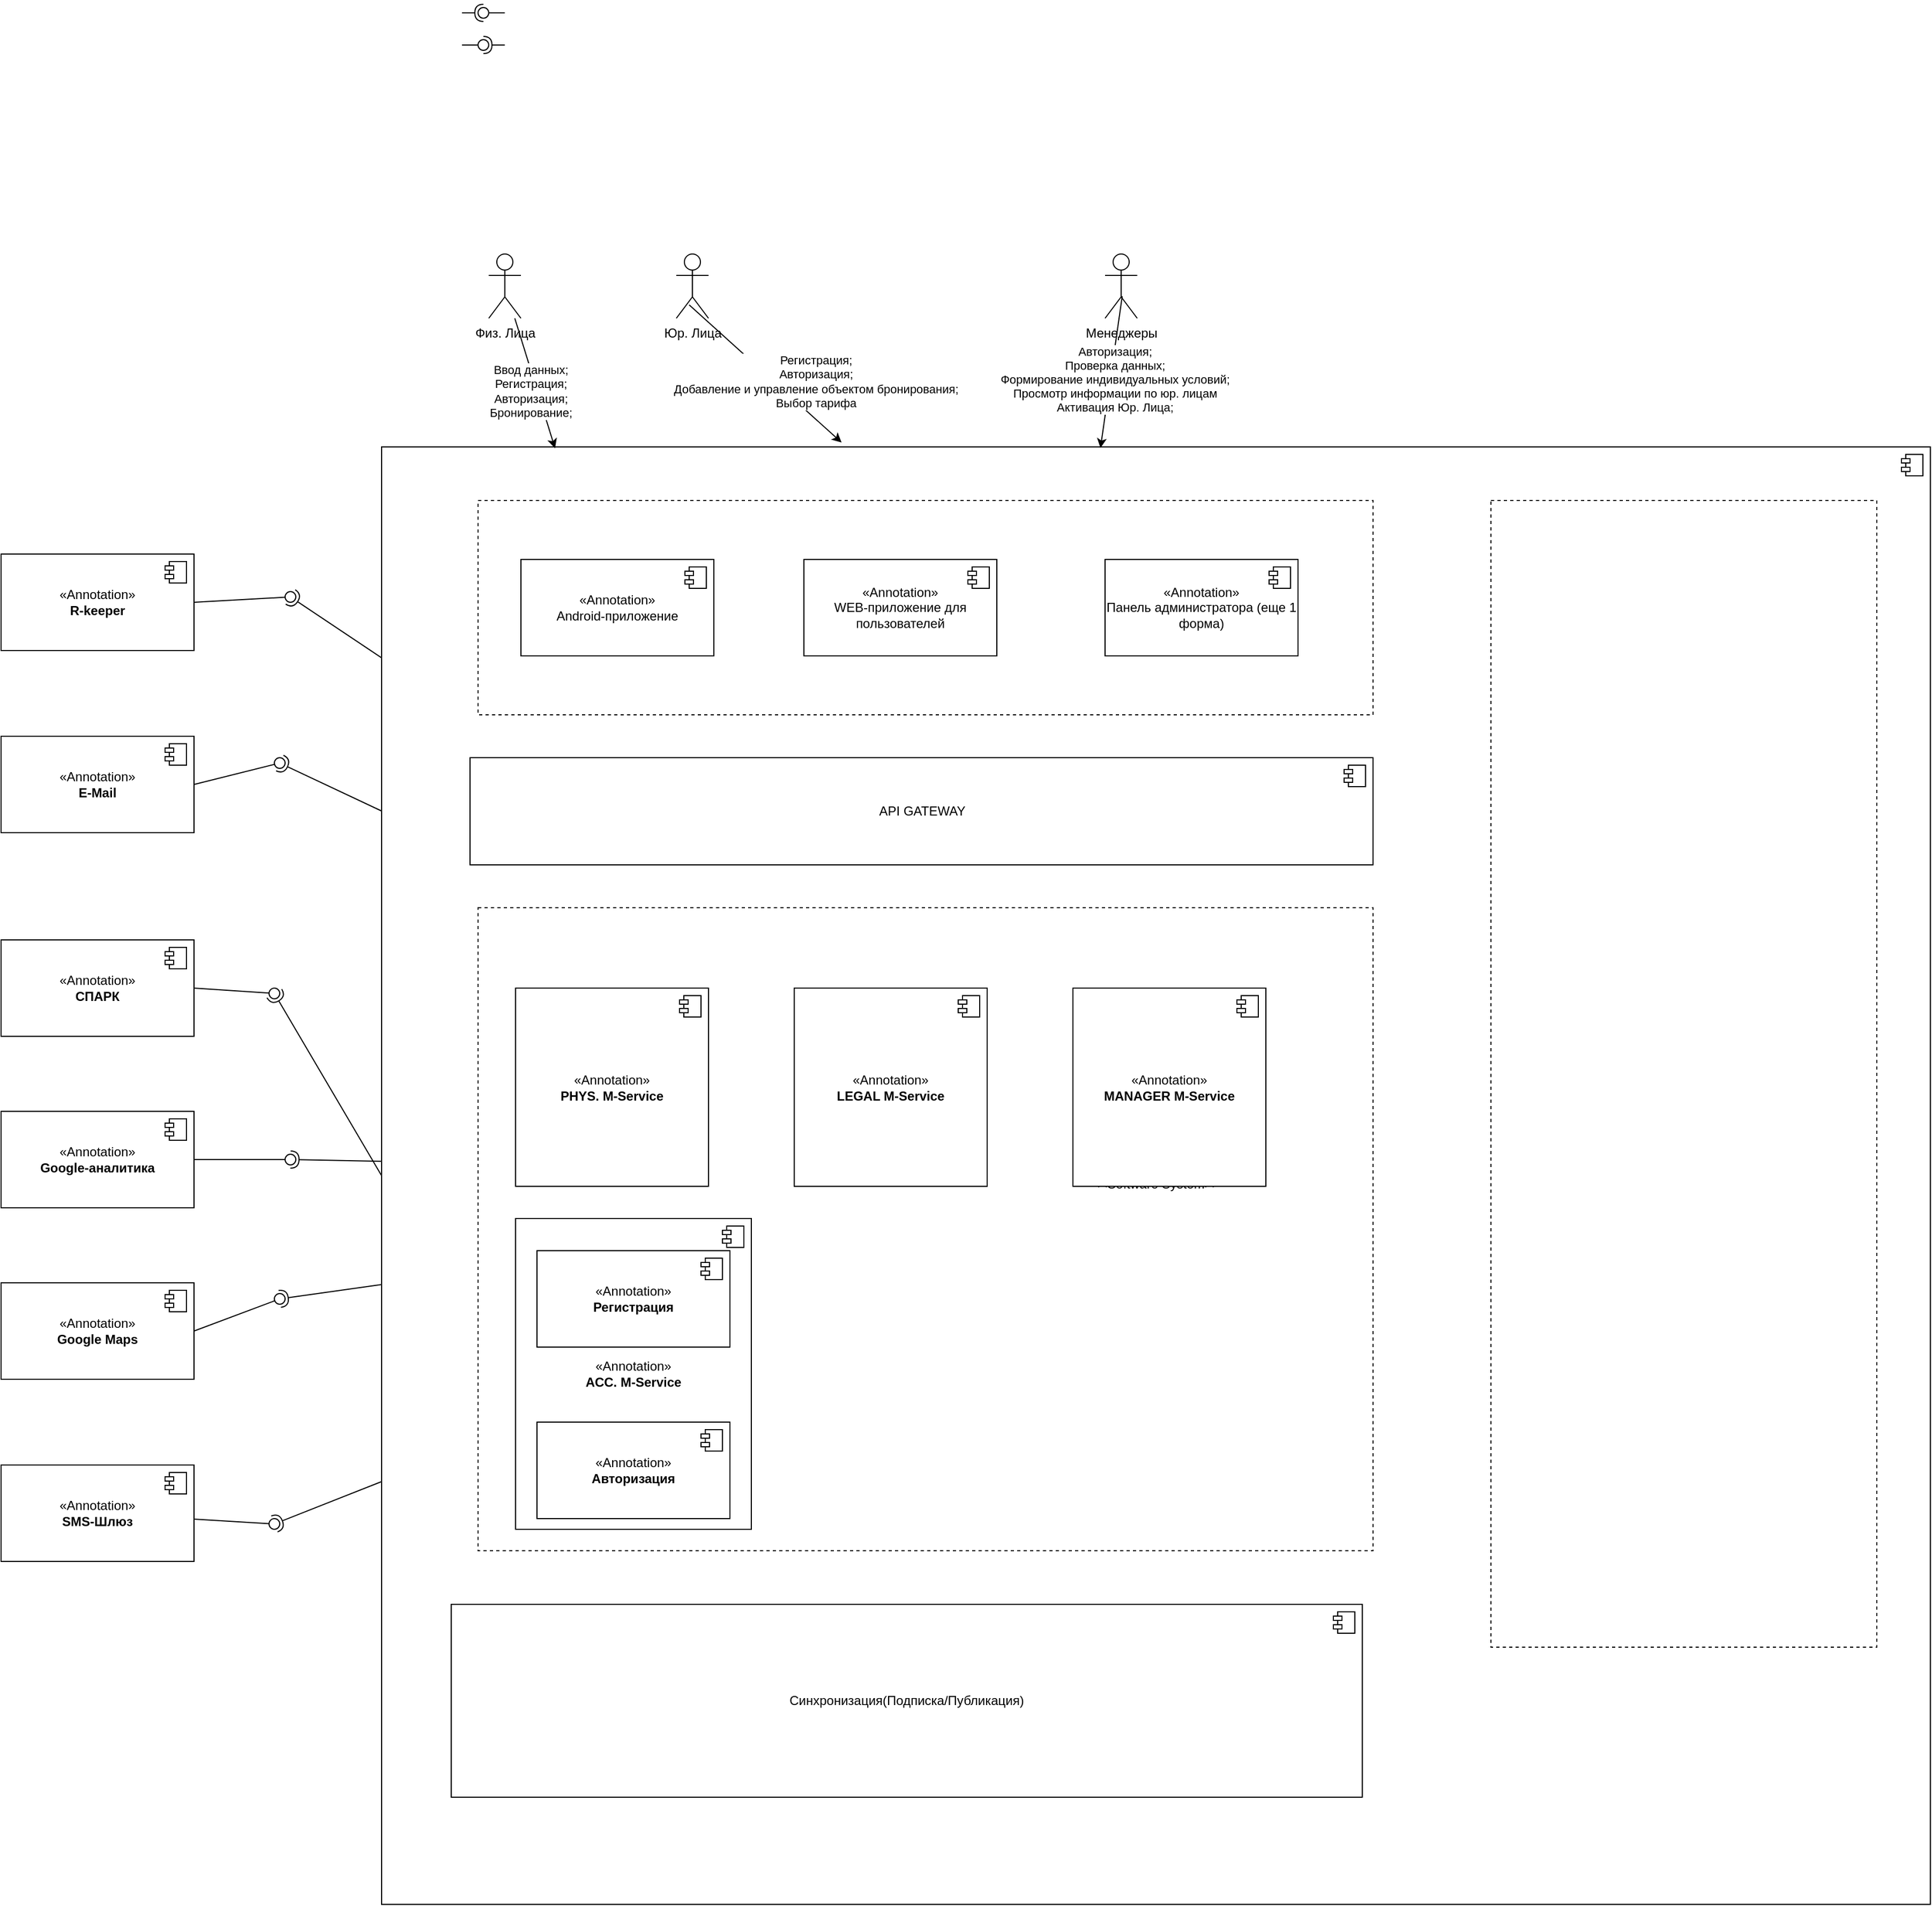 <mxfile version="21.5.0" type="github">
  <diagram name="Страница 1" id="5cNO_NTfu3qe6_JG89C4">
    <mxGraphModel dx="3448" dy="1970" grid="1" gridSize="10" guides="1" tooltips="1" connect="1" arrows="1" fold="1" page="1" pageScale="1" pageWidth="1169" pageHeight="1169" math="0" shadow="0">
      <root>
        <mxCell id="0" />
        <mxCell id="1" parent="0" />
        <mxCell id="hKPIoeB9Mch7_CS2dxwU-1" value="Система бронирования&lt;br&gt;&amp;lt;&amp;lt;Software System&amp;gt;&amp;gt;" style="html=1;dropTarget=0;whiteSpace=wrap;" vertex="1" parent="1">
          <mxGeometry x="585" y="470" width="1445" height="1360" as="geometry" />
        </mxCell>
        <mxCell id="hKPIoeB9Mch7_CS2dxwU-2" value="" style="shape=module;jettyWidth=8;jettyHeight=4;" vertex="1" parent="hKPIoeB9Mch7_CS2dxwU-1">
          <mxGeometry x="1" width="20" height="20" relative="1" as="geometry">
            <mxPoint x="-27" y="7" as="offset" />
          </mxGeometry>
        </mxCell>
        <mxCell id="hKPIoeB9Mch7_CS2dxwU-3" value="«Annotation»&lt;br&gt;&lt;b&gt;SMS-Шлюз&lt;/b&gt;" style="html=1;dropTarget=0;whiteSpace=wrap;" vertex="1" parent="1">
          <mxGeometry x="230" y="1420" width="180" height="90" as="geometry" />
        </mxCell>
        <mxCell id="hKPIoeB9Mch7_CS2dxwU-4" value="" style="shape=module;jettyWidth=8;jettyHeight=4;" vertex="1" parent="hKPIoeB9Mch7_CS2dxwU-3">
          <mxGeometry x="1" width="20" height="20" relative="1" as="geometry">
            <mxPoint x="-27" y="7" as="offset" />
          </mxGeometry>
        </mxCell>
        <mxCell id="hKPIoeB9Mch7_CS2dxwU-5" value="" style="rounded=0;orthogonalLoop=1;jettySize=auto;html=1;endArrow=halfCircle;endFill=0;endSize=6;strokeWidth=1;sketch=0;" edge="1" parent="1" target="hKPIoeB9Mch7_CS2dxwU-7">
          <mxGeometry relative="1" as="geometry">
            <mxPoint x="660" y="65" as="sourcePoint" />
          </mxGeometry>
        </mxCell>
        <mxCell id="hKPIoeB9Mch7_CS2dxwU-6" value="" style="rounded=0;orthogonalLoop=1;jettySize=auto;html=1;endArrow=oval;endFill=0;sketch=0;sourcePerimeterSpacing=0;targetPerimeterSpacing=0;endSize=10;" edge="1" parent="1" target="hKPIoeB9Mch7_CS2dxwU-7">
          <mxGeometry relative="1" as="geometry">
            <mxPoint x="700" y="65" as="sourcePoint" />
          </mxGeometry>
        </mxCell>
        <mxCell id="hKPIoeB9Mch7_CS2dxwU-7" value="" style="ellipse;whiteSpace=wrap;html=1;align=center;aspect=fixed;fillColor=none;strokeColor=none;resizable=0;perimeter=centerPerimeter;rotatable=0;allowArrows=0;points=[];outlineConnect=1;" vertex="1" parent="1">
          <mxGeometry x="675" y="60" width="10" height="10" as="geometry" />
        </mxCell>
        <mxCell id="hKPIoeB9Mch7_CS2dxwU-8" value="" style="rounded=0;orthogonalLoop=1;jettySize=auto;html=1;endArrow=halfCircle;endFill=0;endSize=6;strokeWidth=1;sketch=0;" edge="1" parent="1" target="hKPIoeB9Mch7_CS2dxwU-10">
          <mxGeometry relative="1" as="geometry">
            <mxPoint x="700" y="95" as="sourcePoint" />
          </mxGeometry>
        </mxCell>
        <mxCell id="hKPIoeB9Mch7_CS2dxwU-9" value="" style="rounded=0;orthogonalLoop=1;jettySize=auto;html=1;endArrow=oval;endFill=0;sketch=0;sourcePerimeterSpacing=0;targetPerimeterSpacing=0;endSize=10;" edge="1" parent="1" target="hKPIoeB9Mch7_CS2dxwU-10">
          <mxGeometry relative="1" as="geometry">
            <mxPoint x="660" y="95" as="sourcePoint" />
          </mxGeometry>
        </mxCell>
        <mxCell id="hKPIoeB9Mch7_CS2dxwU-10" value="" style="ellipse;whiteSpace=wrap;html=1;align=center;aspect=fixed;fillColor=none;strokeColor=none;resizable=0;perimeter=centerPerimeter;rotatable=0;allowArrows=0;points=[];outlineConnect=1;" vertex="1" parent="1">
          <mxGeometry x="675" y="90" width="10" height="10" as="geometry" />
        </mxCell>
        <mxCell id="hKPIoeB9Mch7_CS2dxwU-11" value="" style="rounded=0;whiteSpace=wrap;html=1;fontSize=11;dashed=1;labelPosition=center;verticalLabelPosition=top;align=center;verticalAlign=bottom;fillColor=none;strokeColor=#000000;" vertex="1" parent="1">
          <mxGeometry x="1620" y="520" width="360" height="1070" as="geometry" />
        </mxCell>
        <mxCell id="hKPIoeB9Mch7_CS2dxwU-12" value="Физ. Лица" style="shape=umlActor;verticalLabelPosition=bottom;verticalAlign=top;html=1;" vertex="1" parent="1">
          <mxGeometry x="685" y="290" width="30" height="60" as="geometry" />
        </mxCell>
        <mxCell id="hKPIoeB9Mch7_CS2dxwU-13" value="Юр. Лица" style="shape=umlActor;verticalLabelPosition=bottom;verticalAlign=top;html=1;" vertex="1" parent="1">
          <mxGeometry x="860" y="290" width="30" height="60" as="geometry" />
        </mxCell>
        <mxCell id="hKPIoeB9Mch7_CS2dxwU-14" value="Менеджеры" style="shape=umlActor;verticalLabelPosition=bottom;verticalAlign=top;html=1;" vertex="1" parent="1">
          <mxGeometry x="1260" y="290" width="30" height="60" as="geometry" />
        </mxCell>
        <mxCell id="hKPIoeB9Mch7_CS2dxwU-15" value="" style="endArrow=classic;html=1;rounded=0;entryX=0.112;entryY=0.001;entryDx=0;entryDy=0;entryPerimeter=0;" edge="1" parent="1" source="hKPIoeB9Mch7_CS2dxwU-12" target="hKPIoeB9Mch7_CS2dxwU-1">
          <mxGeometry width="50" height="50" relative="1" as="geometry">
            <mxPoint x="520" y="280" as="sourcePoint" />
            <mxPoint x="570" y="230" as="targetPoint" />
          </mxGeometry>
        </mxCell>
        <mxCell id="hKPIoeB9Mch7_CS2dxwU-16" value="Ввод данных;&lt;br&gt;Регистрация;&lt;br&gt;Авторизация;&lt;br&gt;Бронирование;" style="edgeLabel;html=1;align=center;verticalAlign=middle;resizable=0;points=[];" vertex="1" connectable="0" parent="hKPIoeB9Mch7_CS2dxwU-15">
          <mxGeometry x="0.09" y="-6" relative="1" as="geometry">
            <mxPoint as="offset" />
          </mxGeometry>
        </mxCell>
        <mxCell id="hKPIoeB9Mch7_CS2dxwU-17" value="" style="endArrow=classic;html=1;rounded=0;entryX=0.297;entryY=-0.003;entryDx=0;entryDy=0;entryPerimeter=0;exitX=0.4;exitY=0.792;exitDx=0;exitDy=0;exitPerimeter=0;" edge="1" parent="1" source="hKPIoeB9Mch7_CS2dxwU-13" target="hKPIoeB9Mch7_CS2dxwU-1">
          <mxGeometry width="50" height="50" relative="1" as="geometry">
            <mxPoint x="970" y="330" as="sourcePoint" />
            <mxPoint x="961" y="451" as="targetPoint" />
          </mxGeometry>
        </mxCell>
        <mxCell id="hKPIoeB9Mch7_CS2dxwU-18" value="Регистрация;&lt;br&gt;Авторизация;&lt;br&gt;Добавление и управление объектом бронирования;&lt;br&gt;Выбор тарифа" style="edgeLabel;html=1;align=center;verticalAlign=middle;resizable=0;points=[];" vertex="1" connectable="0" parent="hKPIoeB9Mch7_CS2dxwU-17">
          <mxGeometry x="0.19" y="-3" relative="1" as="geometry">
            <mxPoint x="35" y="-7" as="offset" />
          </mxGeometry>
        </mxCell>
        <mxCell id="hKPIoeB9Mch7_CS2dxwU-19" value="" style="endArrow=classic;html=1;rounded=0;entryX=0.724;entryY=0.001;entryDx=0;entryDy=0;entryPerimeter=0;exitX=0.5;exitY=0.658;exitDx=0;exitDy=0;exitPerimeter=0;" edge="1" parent="1">
          <mxGeometry width="50" height="50" relative="1" as="geometry">
            <mxPoint x="1276" y="329.48" as="sourcePoint" />
            <mxPoint x="1255.7" y="471.03" as="targetPoint" />
          </mxGeometry>
        </mxCell>
        <mxCell id="hKPIoeB9Mch7_CS2dxwU-20" value="Авторизация;&lt;br&gt;Проверка данных;&lt;br&gt;Формирование индивидуальных условий;&lt;br&gt;Просмотр информации по юр. лицам&lt;br&gt;Активация Юр. Лица;" style="edgeLabel;html=1;align=center;verticalAlign=middle;resizable=0;points=[];" vertex="1" connectable="0" parent="hKPIoeB9Mch7_CS2dxwU-19">
          <mxGeometry x="0.083" y="4" relative="1" as="geometry">
            <mxPoint as="offset" />
          </mxGeometry>
        </mxCell>
        <mxCell id="hKPIoeB9Mch7_CS2dxwU-21" value="«Annotation»&lt;br&gt;&lt;b&gt;Google Maps&lt;/b&gt;" style="html=1;dropTarget=0;whiteSpace=wrap;" vertex="1" parent="1">
          <mxGeometry x="230" y="1250" width="180" height="90" as="geometry" />
        </mxCell>
        <mxCell id="hKPIoeB9Mch7_CS2dxwU-22" value="" style="shape=module;jettyWidth=8;jettyHeight=4;" vertex="1" parent="hKPIoeB9Mch7_CS2dxwU-21">
          <mxGeometry x="1" width="20" height="20" relative="1" as="geometry">
            <mxPoint x="-27" y="7" as="offset" />
          </mxGeometry>
        </mxCell>
        <mxCell id="hKPIoeB9Mch7_CS2dxwU-23" value="«Annotation»&lt;br&gt;&lt;b&gt;Google-аналитика&lt;/b&gt;" style="html=1;dropTarget=0;whiteSpace=wrap;" vertex="1" parent="1">
          <mxGeometry x="230" y="1090" width="180" height="90" as="geometry" />
        </mxCell>
        <mxCell id="hKPIoeB9Mch7_CS2dxwU-24" value="" style="shape=module;jettyWidth=8;jettyHeight=4;" vertex="1" parent="hKPIoeB9Mch7_CS2dxwU-23">
          <mxGeometry x="1" width="20" height="20" relative="1" as="geometry">
            <mxPoint x="-27" y="7" as="offset" />
          </mxGeometry>
        </mxCell>
        <mxCell id="hKPIoeB9Mch7_CS2dxwU-25" value="«Annotation»&lt;br&gt;&lt;b&gt;СПАРК&lt;/b&gt;" style="html=1;dropTarget=0;whiteSpace=wrap;" vertex="1" parent="1">
          <mxGeometry x="230" y="930" width="180" height="90" as="geometry" />
        </mxCell>
        <mxCell id="hKPIoeB9Mch7_CS2dxwU-26" value="" style="shape=module;jettyWidth=8;jettyHeight=4;" vertex="1" parent="hKPIoeB9Mch7_CS2dxwU-25">
          <mxGeometry x="1" width="20" height="20" relative="1" as="geometry">
            <mxPoint x="-27" y="7" as="offset" />
          </mxGeometry>
        </mxCell>
        <mxCell id="hKPIoeB9Mch7_CS2dxwU-27" value="«Annotation»&lt;br&gt;&lt;b&gt;E-Mail&lt;/b&gt;" style="html=1;dropTarget=0;whiteSpace=wrap;" vertex="1" parent="1">
          <mxGeometry x="230" y="740" width="180" height="90" as="geometry" />
        </mxCell>
        <mxCell id="hKPIoeB9Mch7_CS2dxwU-28" value="" style="shape=module;jettyWidth=8;jettyHeight=4;" vertex="1" parent="hKPIoeB9Mch7_CS2dxwU-27">
          <mxGeometry x="1" width="20" height="20" relative="1" as="geometry">
            <mxPoint x="-27" y="7" as="offset" />
          </mxGeometry>
        </mxCell>
        <mxCell id="hKPIoeB9Mch7_CS2dxwU-29" value="«Annotation»&lt;br&gt;&lt;b&gt;R-keeper&lt;/b&gt;" style="html=1;dropTarget=0;whiteSpace=wrap;" vertex="1" parent="1">
          <mxGeometry x="230" y="570" width="180" height="90" as="geometry" />
        </mxCell>
        <mxCell id="hKPIoeB9Mch7_CS2dxwU-30" value="" style="shape=module;jettyWidth=8;jettyHeight=4;" vertex="1" parent="hKPIoeB9Mch7_CS2dxwU-29">
          <mxGeometry x="1" width="20" height="20" relative="1" as="geometry">
            <mxPoint x="-27" y="7" as="offset" />
          </mxGeometry>
        </mxCell>
        <mxCell id="hKPIoeB9Mch7_CS2dxwU-31" value="" style="rounded=0;orthogonalLoop=1;jettySize=auto;html=1;endArrow=halfCircle;endFill=0;endSize=6;strokeWidth=1;sketch=0;" edge="1" parent="1" source="hKPIoeB9Mch7_CS2dxwU-1">
          <mxGeometry relative="1" as="geometry">
            <mxPoint x="520" y="610" as="sourcePoint" />
            <mxPoint x="500" y="610" as="targetPoint" />
          </mxGeometry>
        </mxCell>
        <mxCell id="hKPIoeB9Mch7_CS2dxwU-32" value="" style="rounded=0;orthogonalLoop=1;jettySize=auto;html=1;endArrow=oval;endFill=0;sketch=0;sourcePerimeterSpacing=0;targetPerimeterSpacing=0;endSize=10;exitX=1;exitY=0.5;exitDx=0;exitDy=0;" edge="1" parent="1" source="hKPIoeB9Mch7_CS2dxwU-29">
          <mxGeometry relative="1" as="geometry">
            <mxPoint x="480" y="610" as="sourcePoint" />
            <mxPoint x="500" y="610" as="targetPoint" />
          </mxGeometry>
        </mxCell>
        <mxCell id="hKPIoeB9Mch7_CS2dxwU-33" value="" style="ellipse;whiteSpace=wrap;html=1;align=center;aspect=fixed;fillColor=none;strokeColor=none;resizable=0;perimeter=centerPerimeter;rotatable=0;allowArrows=0;points=[];outlineConnect=1;" vertex="1" parent="1">
          <mxGeometry x="685" y="100" width="10" height="10" as="geometry" />
        </mxCell>
        <mxCell id="hKPIoeB9Mch7_CS2dxwU-34" value="" style="rounded=0;orthogonalLoop=1;jettySize=auto;html=1;endArrow=halfCircle;endFill=0;endSize=6;strokeWidth=1;sketch=0;" edge="1" parent="1" source="hKPIoeB9Mch7_CS2dxwU-1" target="hKPIoeB9Mch7_CS2dxwU-36">
          <mxGeometry relative="1" as="geometry">
            <mxPoint x="510" y="765" as="sourcePoint" />
          </mxGeometry>
        </mxCell>
        <mxCell id="hKPIoeB9Mch7_CS2dxwU-35" value="" style="rounded=0;orthogonalLoop=1;jettySize=auto;html=1;endArrow=oval;endFill=0;sketch=0;sourcePerimeterSpacing=0;targetPerimeterSpacing=0;endSize=10;exitX=1;exitY=0.5;exitDx=0;exitDy=0;" edge="1" parent="1" source="hKPIoeB9Mch7_CS2dxwU-27" target="hKPIoeB9Mch7_CS2dxwU-36">
          <mxGeometry relative="1" as="geometry">
            <mxPoint x="470" y="765" as="sourcePoint" />
          </mxGeometry>
        </mxCell>
        <mxCell id="hKPIoeB9Mch7_CS2dxwU-36" value="" style="ellipse;whiteSpace=wrap;html=1;align=center;aspect=fixed;fillColor=none;strokeColor=none;resizable=0;perimeter=centerPerimeter;rotatable=0;allowArrows=0;points=[];outlineConnect=1;" vertex="1" parent="1">
          <mxGeometry x="485" y="760" width="10" height="10" as="geometry" />
        </mxCell>
        <mxCell id="hKPIoeB9Mch7_CS2dxwU-37" value="" style="ellipse;whiteSpace=wrap;html=1;align=center;aspect=fixed;fillColor=none;strokeColor=none;resizable=0;perimeter=centerPerimeter;rotatable=0;allowArrows=0;points=[];outlineConnect=1;" vertex="1" parent="1">
          <mxGeometry x="495" y="770" width="10" height="10" as="geometry" />
        </mxCell>
        <mxCell id="hKPIoeB9Mch7_CS2dxwU-38" value="" style="rounded=0;orthogonalLoop=1;jettySize=auto;html=1;endArrow=halfCircle;endFill=0;endSize=6;strokeWidth=1;sketch=0;exitX=0;exitY=0.5;exitDx=0;exitDy=0;" edge="1" parent="1" source="hKPIoeB9Mch7_CS2dxwU-1" target="hKPIoeB9Mch7_CS2dxwU-40">
          <mxGeometry relative="1" as="geometry">
            <mxPoint x="505" y="980" as="sourcePoint" />
          </mxGeometry>
        </mxCell>
        <mxCell id="hKPIoeB9Mch7_CS2dxwU-39" value="" style="rounded=0;orthogonalLoop=1;jettySize=auto;html=1;endArrow=oval;endFill=0;sketch=0;sourcePerimeterSpacing=0;targetPerimeterSpacing=0;endSize=10;exitX=1;exitY=0.5;exitDx=0;exitDy=0;" edge="1" parent="1" source="hKPIoeB9Mch7_CS2dxwU-25" target="hKPIoeB9Mch7_CS2dxwU-40">
          <mxGeometry relative="1" as="geometry">
            <mxPoint x="465" y="980" as="sourcePoint" />
          </mxGeometry>
        </mxCell>
        <mxCell id="hKPIoeB9Mch7_CS2dxwU-40" value="" style="ellipse;whiteSpace=wrap;html=1;align=center;aspect=fixed;fillColor=none;strokeColor=none;resizable=0;perimeter=centerPerimeter;rotatable=0;allowArrows=0;points=[];outlineConnect=1;" vertex="1" parent="1">
          <mxGeometry x="480" y="975" width="10" height="10" as="geometry" />
        </mxCell>
        <mxCell id="hKPIoeB9Mch7_CS2dxwU-41" value="" style="ellipse;whiteSpace=wrap;html=1;align=center;aspect=fixed;fillColor=none;strokeColor=none;resizable=0;perimeter=centerPerimeter;rotatable=0;allowArrows=0;points=[];outlineConnect=1;" vertex="1" parent="1">
          <mxGeometry x="490" y="985" width="10" height="10" as="geometry" />
        </mxCell>
        <mxCell id="hKPIoeB9Mch7_CS2dxwU-42" value="" style="rounded=0;orthogonalLoop=1;jettySize=auto;html=1;endArrow=halfCircle;endFill=0;endSize=6;strokeWidth=1;sketch=0;" edge="1" parent="1" source="hKPIoeB9Mch7_CS2dxwU-1" target="hKPIoeB9Mch7_CS2dxwU-44">
          <mxGeometry relative="1" as="geometry">
            <mxPoint x="520" y="1135" as="sourcePoint" />
          </mxGeometry>
        </mxCell>
        <mxCell id="hKPIoeB9Mch7_CS2dxwU-43" value="" style="rounded=0;orthogonalLoop=1;jettySize=auto;html=1;endArrow=oval;endFill=0;sketch=0;sourcePerimeterSpacing=0;targetPerimeterSpacing=0;endSize=10;" edge="1" parent="1" source="hKPIoeB9Mch7_CS2dxwU-23" target="hKPIoeB9Mch7_CS2dxwU-44">
          <mxGeometry relative="1" as="geometry">
            <mxPoint x="480" y="1135" as="sourcePoint" />
          </mxGeometry>
        </mxCell>
        <mxCell id="hKPIoeB9Mch7_CS2dxwU-44" value="" style="ellipse;whiteSpace=wrap;html=1;align=center;aspect=fixed;fillColor=none;strokeColor=none;resizable=0;perimeter=centerPerimeter;rotatable=0;allowArrows=0;points=[];outlineConnect=1;" vertex="1" parent="1">
          <mxGeometry x="495" y="1130" width="10" height="10" as="geometry" />
        </mxCell>
        <mxCell id="hKPIoeB9Mch7_CS2dxwU-45" value="" style="ellipse;whiteSpace=wrap;html=1;align=center;aspect=fixed;fillColor=none;strokeColor=none;resizable=0;perimeter=centerPerimeter;rotatable=0;allowArrows=0;points=[];outlineConnect=1;" vertex="1" parent="1">
          <mxGeometry x="505" y="1140" width="10" height="10" as="geometry" />
        </mxCell>
        <mxCell id="hKPIoeB9Mch7_CS2dxwU-46" value="" style="rounded=0;orthogonalLoop=1;jettySize=auto;html=1;endArrow=halfCircle;endFill=0;endSize=6;strokeWidth=1;sketch=0;" edge="1" parent="1" source="hKPIoeB9Mch7_CS2dxwU-1" target="hKPIoeB9Mch7_CS2dxwU-48">
          <mxGeometry relative="1" as="geometry">
            <mxPoint x="510" y="1265" as="sourcePoint" />
          </mxGeometry>
        </mxCell>
        <mxCell id="hKPIoeB9Mch7_CS2dxwU-47" value="" style="rounded=0;orthogonalLoop=1;jettySize=auto;html=1;endArrow=oval;endFill=0;sketch=0;sourcePerimeterSpacing=0;targetPerimeterSpacing=0;endSize=10;exitX=1;exitY=0.5;exitDx=0;exitDy=0;" edge="1" parent="1" source="hKPIoeB9Mch7_CS2dxwU-21" target="hKPIoeB9Mch7_CS2dxwU-48">
          <mxGeometry relative="1" as="geometry">
            <mxPoint x="470" y="1265" as="sourcePoint" />
          </mxGeometry>
        </mxCell>
        <mxCell id="hKPIoeB9Mch7_CS2dxwU-48" value="" style="ellipse;whiteSpace=wrap;html=1;align=center;aspect=fixed;fillColor=none;strokeColor=none;resizable=0;perimeter=centerPerimeter;rotatable=0;allowArrows=0;points=[];outlineConnect=1;" vertex="1" parent="1">
          <mxGeometry x="485" y="1260" width="10" height="10" as="geometry" />
        </mxCell>
        <mxCell id="hKPIoeB9Mch7_CS2dxwU-49" value="" style="ellipse;whiteSpace=wrap;html=1;align=center;aspect=fixed;fillColor=none;strokeColor=none;resizable=0;perimeter=centerPerimeter;rotatable=0;allowArrows=0;points=[];outlineConnect=1;" vertex="1" parent="1">
          <mxGeometry x="495" y="1270" width="10" height="10" as="geometry" />
        </mxCell>
        <mxCell id="hKPIoeB9Mch7_CS2dxwU-50" value="" style="rounded=0;orthogonalLoop=1;jettySize=auto;html=1;endArrow=halfCircle;endFill=0;endSize=6;strokeWidth=1;sketch=0;" edge="1" parent="1" source="hKPIoeB9Mch7_CS2dxwU-1" target="hKPIoeB9Mch7_CS2dxwU-52">
          <mxGeometry relative="1" as="geometry">
            <mxPoint x="505" y="1475" as="sourcePoint" />
          </mxGeometry>
        </mxCell>
        <mxCell id="hKPIoeB9Mch7_CS2dxwU-51" value="" style="rounded=0;orthogonalLoop=1;jettySize=auto;html=1;endArrow=oval;endFill=0;sketch=0;sourcePerimeterSpacing=0;targetPerimeterSpacing=0;endSize=10;" edge="1" parent="1" source="hKPIoeB9Mch7_CS2dxwU-3" target="hKPIoeB9Mch7_CS2dxwU-52">
          <mxGeometry relative="1" as="geometry">
            <mxPoint x="465" y="1475" as="sourcePoint" />
          </mxGeometry>
        </mxCell>
        <mxCell id="hKPIoeB9Mch7_CS2dxwU-52" value="" style="ellipse;whiteSpace=wrap;html=1;align=center;aspect=fixed;fillColor=none;strokeColor=none;resizable=0;perimeter=centerPerimeter;rotatable=0;allowArrows=0;points=[];outlineConnect=1;" vertex="1" parent="1">
          <mxGeometry x="480" y="1470" width="10" height="10" as="geometry" />
        </mxCell>
        <mxCell id="hKPIoeB9Mch7_CS2dxwU-53" value="" style="ellipse;whiteSpace=wrap;html=1;align=center;aspect=fixed;fillColor=none;strokeColor=none;resizable=0;perimeter=centerPerimeter;rotatable=0;allowArrows=0;points=[];outlineConnect=1;" vertex="1" parent="1">
          <mxGeometry x="490" y="1480" width="10" height="10" as="geometry" />
        </mxCell>
        <mxCell id="hKPIoeB9Mch7_CS2dxwU-54" value="" style="rounded=0;whiteSpace=wrap;html=1;fontSize=11;dashed=1;labelPosition=center;verticalLabelPosition=top;align=center;verticalAlign=bottom;fillColor=none;strokeColor=#000000;" vertex="1" parent="1">
          <mxGeometry x="675" y="900" width="835" height="600" as="geometry" />
        </mxCell>
        <mxCell id="hKPIoeB9Mch7_CS2dxwU-55" value="" style="rounded=0;whiteSpace=wrap;html=1;fontSize=11;dashed=1;labelPosition=center;verticalLabelPosition=top;align=center;verticalAlign=bottom;fillColor=none;strokeColor=#000000;" vertex="1" parent="1">
          <mxGeometry x="675" y="520" width="835" height="200" as="geometry" />
        </mxCell>
        <mxCell id="hKPIoeB9Mch7_CS2dxwU-56" value="«Annotation»&lt;br&gt;Android-приложение" style="html=1;dropTarget=0;whiteSpace=wrap;" vertex="1" parent="1">
          <mxGeometry x="715" y="575" width="180" height="90" as="geometry" />
        </mxCell>
        <mxCell id="hKPIoeB9Mch7_CS2dxwU-57" value="" style="shape=module;jettyWidth=8;jettyHeight=4;" vertex="1" parent="hKPIoeB9Mch7_CS2dxwU-56">
          <mxGeometry x="1" width="20" height="20" relative="1" as="geometry">
            <mxPoint x="-27" y="7" as="offset" />
          </mxGeometry>
        </mxCell>
        <mxCell id="hKPIoeB9Mch7_CS2dxwU-58" value="«Annotation»&lt;br&gt;WEB-приложение для пользователей" style="html=1;dropTarget=0;whiteSpace=wrap;" vertex="1" parent="1">
          <mxGeometry x="979" y="575" width="180" height="90" as="geometry" />
        </mxCell>
        <mxCell id="hKPIoeB9Mch7_CS2dxwU-59" value="" style="shape=module;jettyWidth=8;jettyHeight=4;" vertex="1" parent="hKPIoeB9Mch7_CS2dxwU-58">
          <mxGeometry x="1" width="20" height="20" relative="1" as="geometry">
            <mxPoint x="-27" y="7" as="offset" />
          </mxGeometry>
        </mxCell>
        <mxCell id="hKPIoeB9Mch7_CS2dxwU-60" value="«Annotation»&lt;br&gt;Панель администратора (еще 1 форма)" style="html=1;dropTarget=0;whiteSpace=wrap;" vertex="1" parent="1">
          <mxGeometry x="1260" y="575" width="180" height="90" as="geometry" />
        </mxCell>
        <mxCell id="hKPIoeB9Mch7_CS2dxwU-61" value="" style="shape=module;jettyWidth=8;jettyHeight=4;" vertex="1" parent="hKPIoeB9Mch7_CS2dxwU-60">
          <mxGeometry x="1" width="20" height="20" relative="1" as="geometry">
            <mxPoint x="-27" y="7" as="offset" />
          </mxGeometry>
        </mxCell>
        <mxCell id="hKPIoeB9Mch7_CS2dxwU-62" value="«Annotation»&lt;br&gt;&lt;b&gt;PHYS. M-Service&lt;/b&gt;" style="html=1;dropTarget=0;whiteSpace=wrap;" vertex="1" parent="1">
          <mxGeometry x="710" y="975" width="180" height="185" as="geometry" />
        </mxCell>
        <mxCell id="hKPIoeB9Mch7_CS2dxwU-63" value="" style="shape=module;jettyWidth=8;jettyHeight=4;" vertex="1" parent="hKPIoeB9Mch7_CS2dxwU-62">
          <mxGeometry x="1" width="20" height="20" relative="1" as="geometry">
            <mxPoint x="-27" y="7" as="offset" />
          </mxGeometry>
        </mxCell>
        <mxCell id="hKPIoeB9Mch7_CS2dxwU-64" value="Синхронизация(Подписка/Публикация)" style="html=1;dropTarget=0;whiteSpace=wrap;" vertex="1" parent="1">
          <mxGeometry x="650" y="1550" width="850" height="180" as="geometry" />
        </mxCell>
        <mxCell id="hKPIoeB9Mch7_CS2dxwU-65" value="" style="shape=module;jettyWidth=8;jettyHeight=4;" vertex="1" parent="hKPIoeB9Mch7_CS2dxwU-64">
          <mxGeometry x="1" width="20" height="20" relative="1" as="geometry">
            <mxPoint x="-27" y="7" as="offset" />
          </mxGeometry>
        </mxCell>
        <mxCell id="hKPIoeB9Mch7_CS2dxwU-66" value="API GATEWAY" style="html=1;dropTarget=0;whiteSpace=wrap;" vertex="1" parent="1">
          <mxGeometry x="667.5" y="760" width="842.5" height="100" as="geometry" />
        </mxCell>
        <mxCell id="hKPIoeB9Mch7_CS2dxwU-67" value="" style="shape=module;jettyWidth=8;jettyHeight=4;" vertex="1" parent="hKPIoeB9Mch7_CS2dxwU-66">
          <mxGeometry x="1" width="20" height="20" relative="1" as="geometry">
            <mxPoint x="-27" y="7" as="offset" />
          </mxGeometry>
        </mxCell>
        <mxCell id="hKPIoeB9Mch7_CS2dxwU-68" value="«Annotation»&lt;br&gt;&lt;b&gt;LEGAL M-Service&lt;/b&gt;" style="html=1;dropTarget=0;whiteSpace=wrap;" vertex="1" parent="1">
          <mxGeometry x="970" y="975" width="180" height="185" as="geometry" />
        </mxCell>
        <mxCell id="hKPIoeB9Mch7_CS2dxwU-69" value="" style="shape=module;jettyWidth=8;jettyHeight=4;" vertex="1" parent="hKPIoeB9Mch7_CS2dxwU-68">
          <mxGeometry x="1" width="20" height="20" relative="1" as="geometry">
            <mxPoint x="-27" y="7" as="offset" />
          </mxGeometry>
        </mxCell>
        <mxCell id="hKPIoeB9Mch7_CS2dxwU-70" value="«Annotation»&lt;br&gt;&lt;b&gt;MANAGER M-Service&lt;/b&gt;" style="html=1;dropTarget=0;whiteSpace=wrap;" vertex="1" parent="1">
          <mxGeometry x="1230" y="975" width="180" height="185" as="geometry" />
        </mxCell>
        <mxCell id="hKPIoeB9Mch7_CS2dxwU-71" value="" style="shape=module;jettyWidth=8;jettyHeight=4;" vertex="1" parent="hKPIoeB9Mch7_CS2dxwU-70">
          <mxGeometry x="1" width="20" height="20" relative="1" as="geometry">
            <mxPoint x="-27" y="7" as="offset" />
          </mxGeometry>
        </mxCell>
        <mxCell id="hKPIoeB9Mch7_CS2dxwU-72" value="«Annotation»&lt;br&gt;&lt;b&gt;ACC. M-Service&lt;/b&gt;" style="html=1;dropTarget=0;whiteSpace=wrap;" vertex="1" parent="1">
          <mxGeometry x="710" y="1190" width="220" height="290" as="geometry" />
        </mxCell>
        <mxCell id="hKPIoeB9Mch7_CS2dxwU-73" value="" style="shape=module;jettyWidth=8;jettyHeight=4;" vertex="1" parent="hKPIoeB9Mch7_CS2dxwU-72">
          <mxGeometry x="1" width="20" height="20" relative="1" as="geometry">
            <mxPoint x="-27" y="7" as="offset" />
          </mxGeometry>
        </mxCell>
        <mxCell id="hKPIoeB9Mch7_CS2dxwU-74" value="«Annotation»&lt;br&gt;&lt;b&gt;Регистрация&lt;/b&gt;" style="html=1;dropTarget=0;whiteSpace=wrap;" vertex="1" parent="1">
          <mxGeometry x="730" y="1220" width="180" height="90" as="geometry" />
        </mxCell>
        <mxCell id="hKPIoeB9Mch7_CS2dxwU-75" value="" style="shape=module;jettyWidth=8;jettyHeight=4;" vertex="1" parent="hKPIoeB9Mch7_CS2dxwU-74">
          <mxGeometry x="1" width="20" height="20" relative="1" as="geometry">
            <mxPoint x="-27" y="7" as="offset" />
          </mxGeometry>
        </mxCell>
        <mxCell id="hKPIoeB9Mch7_CS2dxwU-76" value="«Annotation»&lt;br&gt;&lt;b&gt;Авторизация&lt;/b&gt;" style="html=1;dropTarget=0;whiteSpace=wrap;" vertex="1" parent="1">
          <mxGeometry x="730" y="1380" width="180" height="90" as="geometry" />
        </mxCell>
        <mxCell id="hKPIoeB9Mch7_CS2dxwU-77" value="" style="shape=module;jettyWidth=8;jettyHeight=4;" vertex="1" parent="hKPIoeB9Mch7_CS2dxwU-76">
          <mxGeometry x="1" width="20" height="20" relative="1" as="geometry">
            <mxPoint x="-27" y="7" as="offset" />
          </mxGeometry>
        </mxCell>
      </root>
    </mxGraphModel>
  </diagram>
</mxfile>
